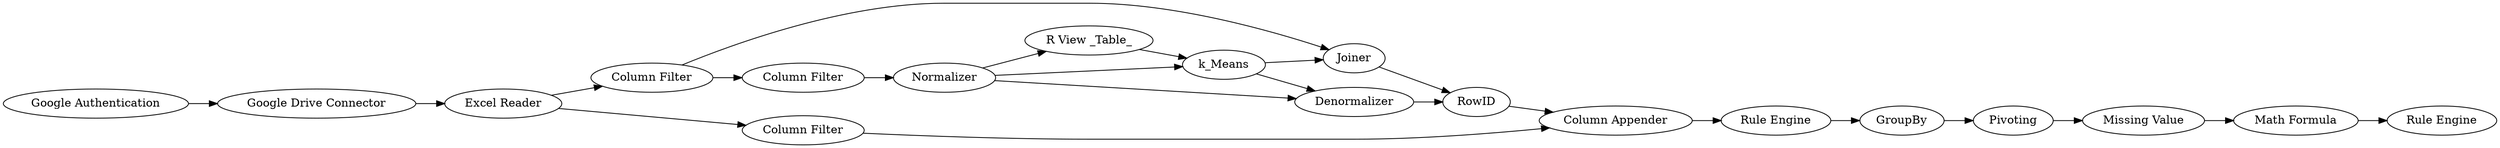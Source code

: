 digraph {
	2028 -> 2036
	12 -> 35
	12 -> 2053
	2033 -> 2034
	2 -> 2054
	35 -> 2055
	2053 -> 2
	2032 -> 2082
	281 -> 2028
	2030 -> 2032
	2036 -> 2054
	2 -> 35
	2028 -> 2050
	2050 -> 2056
	2054 -> 2055
	12 -> 2
	2048 -> 12
	2056 -> 2031
	2036 -> 2048
	2031 -> 2030
	279 -> 281
	2082 -> 2033
	2055 -> 2056
	2056 [label="Column Appender"]
	2082 [label="Missing Value"]
	12 [label=Normalizer]
	281 [label="Google Drive Connector"]
	2033 [label="Math Formula"]
	2048 [label="Column Filter"]
	2028 [label="Excel Reader"]
	279 [label="Google Authentication"]
	2030 [label=GroupBy]
	2053 [label="R View _Table_"]
	35 [label=Denormalizer]
	2055 [label=RowID]
	2054 [label=Joiner]
	2036 [label="Column Filter"]
	2050 [label="Column Filter"]
	2032 [label=Pivoting]
	2034 [label="Rule Engine"]
	2031 [label="Rule Engine"]
	2 [label=k_Means]
	rankdir=LR
}
